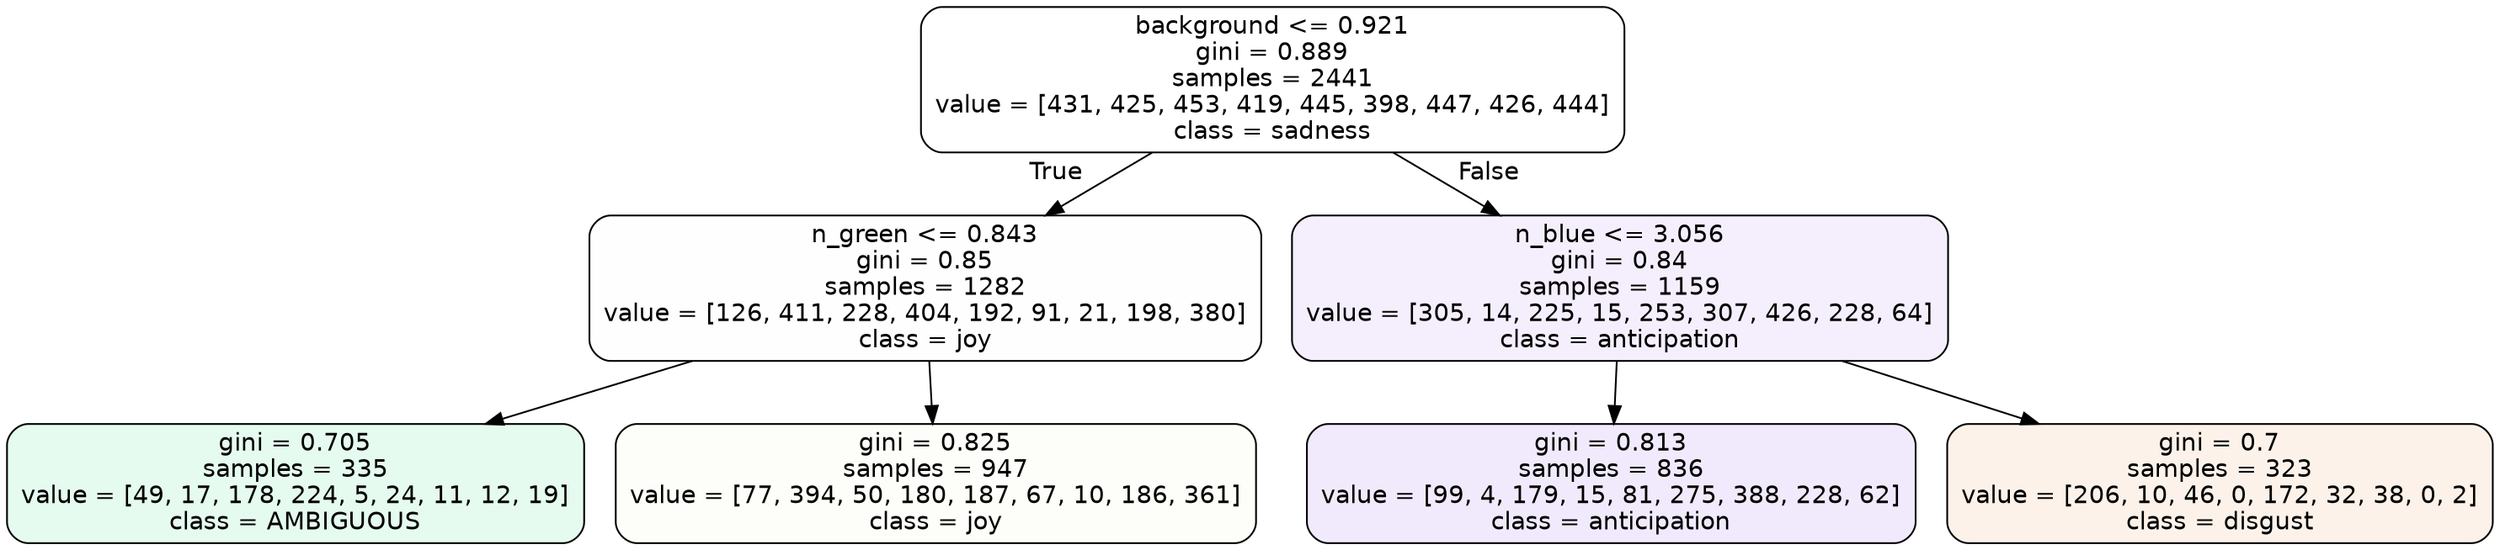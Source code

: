 digraph Tree {
node [shape=box, style="filled, rounded", color="black", fontname=helvetica] ;
edge [fontname=helvetica] ;
0 [label="background <= 0.921\ngini = 0.889\nsamples = 2441\nvalue = [431, 425, 453, 419, 445, 398, 447, 426, 444]\nclass = sadness", fillcolor="#64e53900"] ;
1 [label="n_green <= 0.843\ngini = 0.85\nsamples = 1282\nvalue = [126, 411, 228, 404, 192, 91, 21, 198, 380]\nclass = joy", fillcolor="#d7e53901"] ;
0 -> 1 [labeldistance=2.5, labelangle=45, headlabel="True"] ;
2 [label="gini = 0.705\nsamples = 335\nvalue = [49, 17, 178, 224, 5, 24, 11, 12, 19]\nclass = AMBIGUOUS", fillcolor="#39e58120"] ;
1 -> 2 ;
3 [label="gini = 0.825\nsamples = 947\nvalue = [77, 394, 50, 180, 187, 67, 10, 186, 361]\nclass = joy", fillcolor="#d7e53907"] ;
1 -> 3 ;
4 [label="n_blue <= 3.056\ngini = 0.84\nsamples = 1159\nvalue = [305, 14, 225, 15, 253, 307, 426, 228, 64]\nclass = anticipation", fillcolor="#8139e514"] ;
0 -> 4 [labeldistance=2.5, labelangle=-45, headlabel="False"] ;
5 [label="gini = 0.813\nsamples = 836\nvalue = [99, 4, 179, 15, 81, 275, 388, 228, 62]\nclass = anticipation", fillcolor="#8139e51b"] ;
4 -> 5 ;
6 [label="gini = 0.7\nsamples = 323\nvalue = [206, 10, 46, 0, 172, 32, 38, 0, 2]\nclass = disgust", fillcolor="#e581391a"] ;
4 -> 6 ;
}